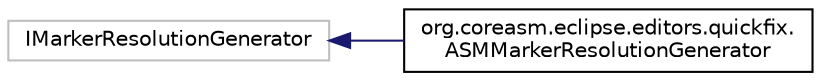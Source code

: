 digraph "Graphical Class Hierarchy"
{
  bgcolor="transparent";
  edge [fontname="Helvetica",fontsize="10",labelfontname="Helvetica",labelfontsize="10"];
  node [fontname="Helvetica",fontsize="10",shape=record];
  rankdir="LR";
  Node1 [label="IMarkerResolutionGenerator",height=0.2,width=0.4,color="grey75"];
  Node1 -> Node2 [dir="back",color="midnightblue",fontsize="10",style="solid",fontname="Helvetica"];
  Node2 [label="org.coreasm.eclipse.editors.quickfix.\lASMMarkerResolutionGenerator",height=0.2,width=0.4,color="black",URL="$classorg_1_1coreasm_1_1eclipse_1_1editors_1_1quickfix_1_1ASMMarkerResolutionGenerator.html"];
}
